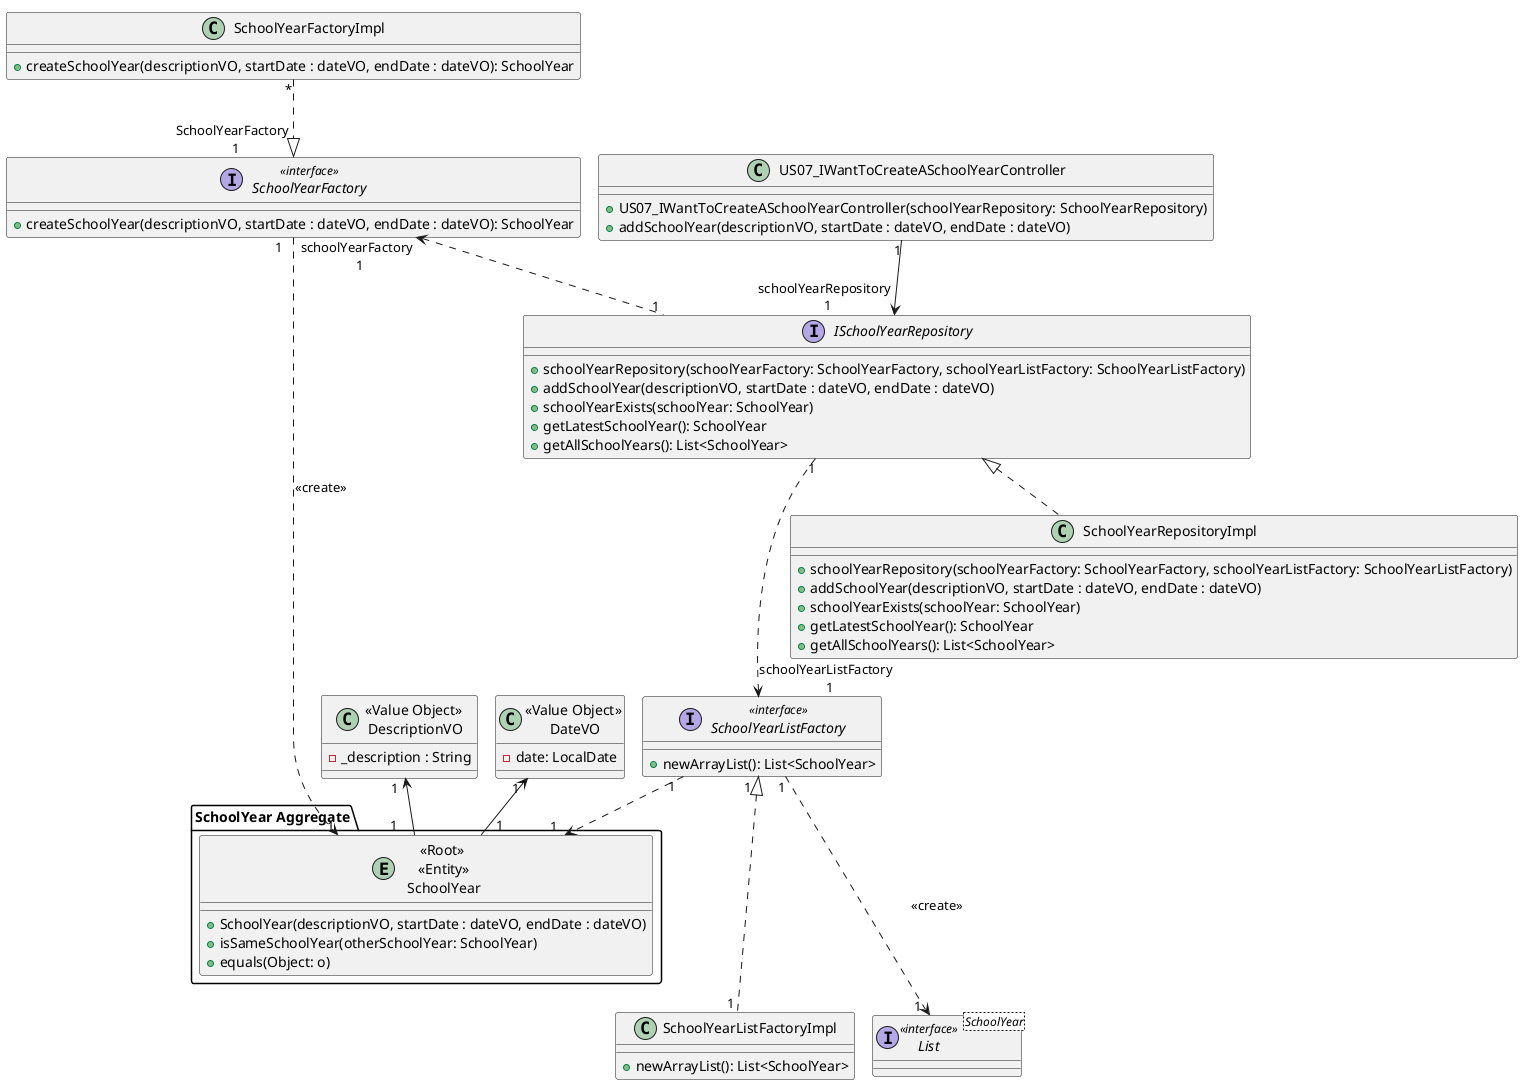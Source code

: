 @startuml
!pragma layout smetana
top to bottom direction

package  "SchoolYear Aggregate" {
    entity "<<Root>>\n <<Entity>>\n SchoolYear" {
    +SchoolYear(descriptionVO, startDate : dateVO, endDate : dateVO)
    +isSameSchoolYear(otherSchoolYear: SchoolYear)
    +equals(Object: o)
}
}

class SchoolYearRepositoryImpl {
    +schoolYearRepository(schoolYearFactory: SchoolYearFactory, schoolYearListFactory: SchoolYearListFactory)
    +addSchoolYear(descriptionVO, startDate : dateVO, endDate : dateVO)
    +schoolYearExists(schoolYear: SchoolYear)
    +getLatestSchoolYear(): SchoolYear
    +getAllSchoolYears(): List<SchoolYear>
}

class US07_IWantToCreateASchoolYearController {
   +US07_IWantToCreateASchoolYearController(schoolYearRepository: SchoolYearRepository)
   +addSchoolYear(descriptionVO, startDate : dateVO, endDate : dateVO)
}

interface SchoolYearListFactory <<interface>> {
   +newArrayList(): List<SchoolYear>
}

class SchoolYearListFactoryImpl {
   +newArrayList(): List<SchoolYear>
}

interface SchoolYearFactory <<interface>> {
   +createSchoolYear(descriptionVO, startDate : dateVO, endDate : dateVO): SchoolYear
}

class SchoolYearFactoryImpl {
   +createSchoolYear(descriptionVO, startDate : dateVO, endDate : dateVO): SchoolYear
}

interface List<SchoolYear> <<interface>> {
}

class "<<Value Object>>\n DescriptionVO" {
    -_description : String
    }

class "<<Value Object>>\n DateVO" {
          -date: LocalDate
    }

interface ISchoolYearRepository {
    +schoolYearRepository(schoolYearFactory: SchoolYearFactory, schoolYearListFactory: SchoolYearListFactory)
        +addSchoolYear(descriptionVO, startDate : dateVO, endDate : dateVO)
        +schoolYearExists(schoolYear: SchoolYear)
        +getLatestSchoolYear(): SchoolYear
        +getAllSchoolYears(): List<SchoolYear>
}

SchoolYearListFactoryImpl "1 " ..u.|> "1  " SchoolYearListFactory
ISchoolYearRepository "1" ...> "schoolYearListFactory \n 1" SchoolYearListFactory
ISchoolYearRepository "1 " .u..> "schoolYearFactory \n 1" SchoolYearFactory
US07_IWantToCreateASchoolYearController "1" ---> "schoolYearRepository \n 1" ISchoolYearRepository
SchoolYearFactoryImpl "*" ...|> "SchoolYearFactory \n 1" SchoolYearFactory
SchoolYearFactory "1   " ...> "1 " "<<Root>>\n <<Entity>>\n SchoolYear": <<create>>
SchoolYearListFactory "1" ...> "1  " List: <<create>>
SchoolYearListFactory "1  " ..> "1  " "<<Root>>\n <<Entity>>\n SchoolYear"
"<<Value Object>>\n DescriptionVO" "1  " <-- "\n             1     " "<<Root>>\n <<Entity>>\n SchoolYear"
"<<Value Object>>\n DateVO" "1  " <-- "\n    1    " "<<Root>>\n <<Entity>>\n SchoolYear"
ISchoolYearRepository <|.. SchoolYearRepositoryImpl
@enduml